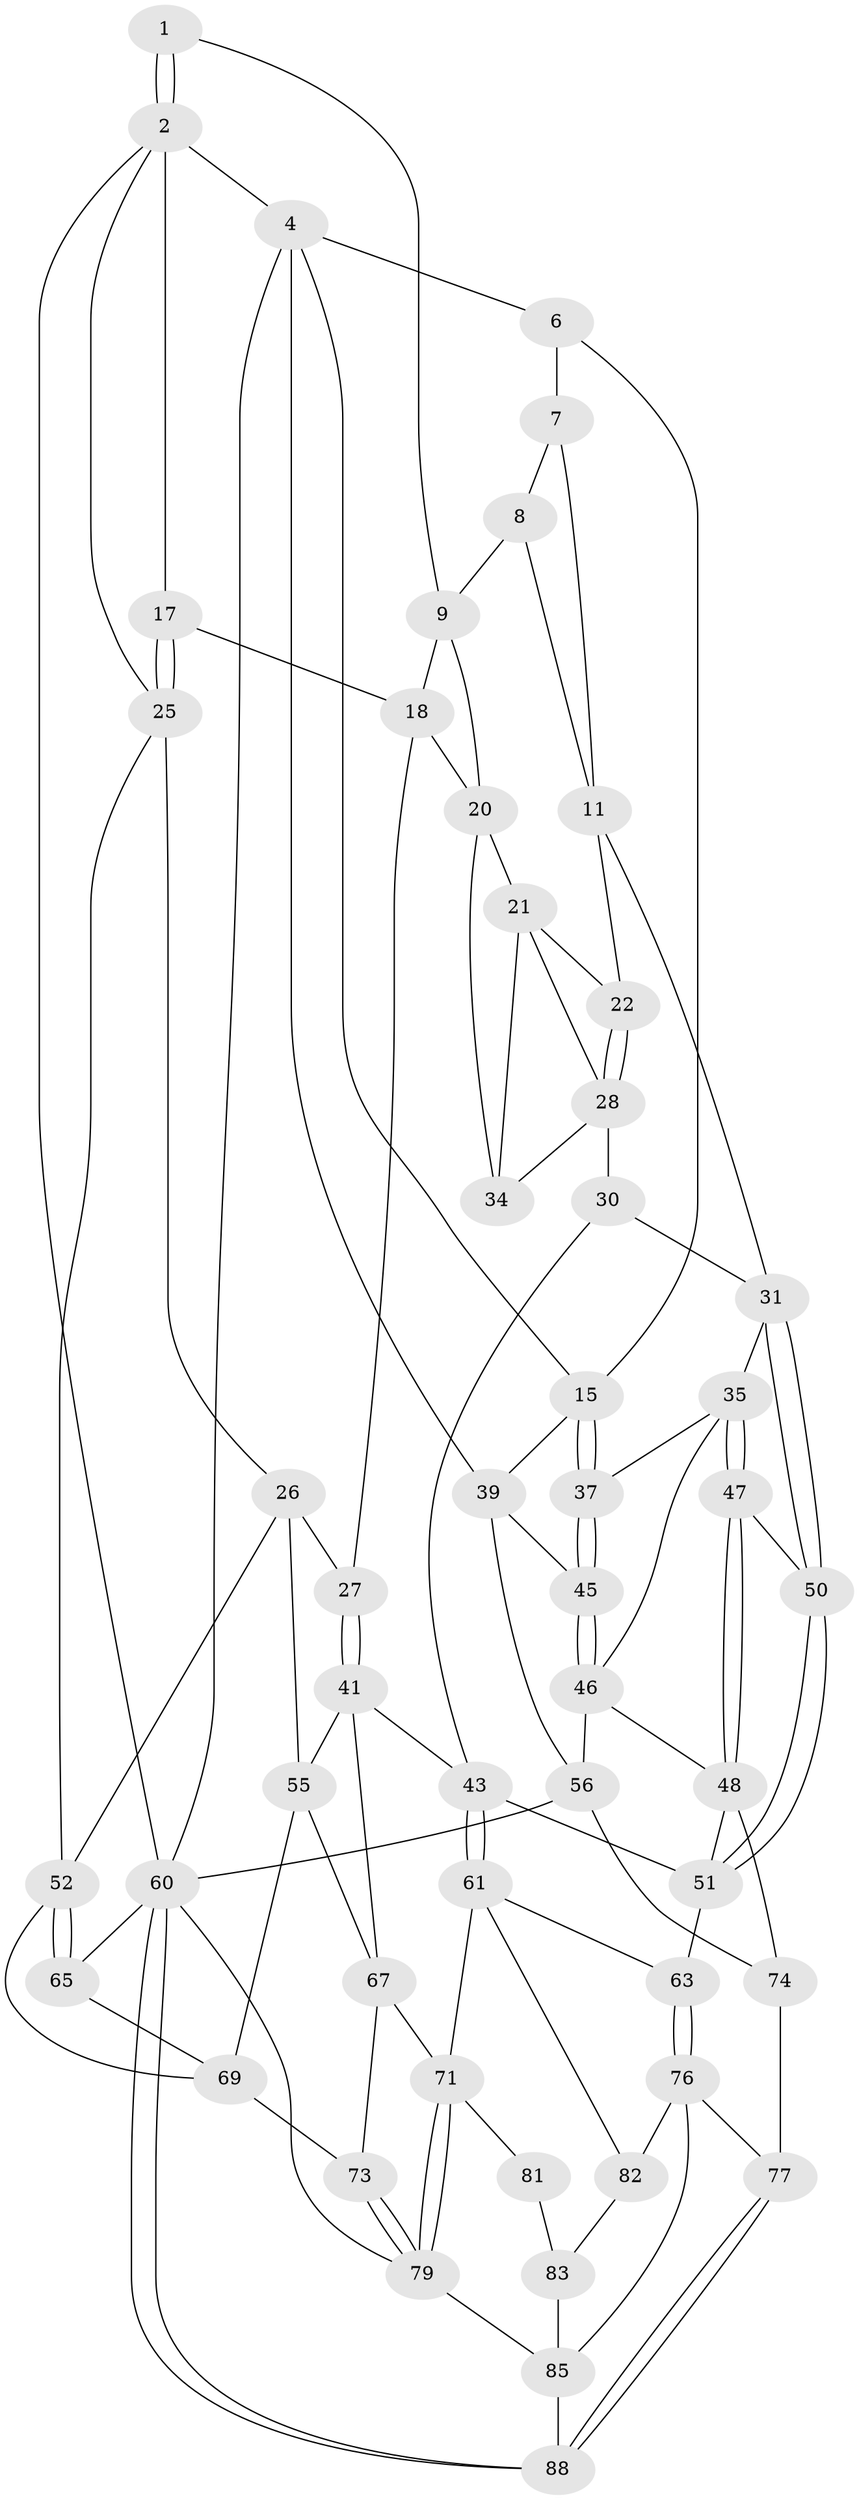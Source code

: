 // original degree distribution, {3: 0.045454545454545456, 5: 0.5, 4: 0.2159090909090909, 6: 0.23863636363636365}
// Generated by graph-tools (version 1.1) at 2025/42/03/06/25 10:42:29]
// undirected, 52 vertices, 112 edges
graph export_dot {
graph [start="1"]
  node [color=gray90,style=filled];
  1 [pos="+0.7457632030525179+0"];
  2 [pos="+1+0",super="+3"];
  4 [pos="+0+0",super="+5"];
  6 [pos="+0+0",super="+14"];
  7 [pos="+0.33961709536253426+0",super="+13"];
  8 [pos="+0.41209400551413655+0",super="+10"];
  9 [pos="+0.6399166859233759+0.12654693182452828",super="+19"];
  11 [pos="+0.46679231508926144+0.2008405216014463",super="+12"];
  15 [pos="+0.15995459240733806+0.33480229073747214",super="+16"];
  17 [pos="+0.8642311770260538+0.14511878377290413"];
  18 [pos="+0.7643798461615292+0.17038268011224775",super="+23"];
  20 [pos="+0.6581053732411578+0.20793876771490705",super="+24"];
  21 [pos="+0.576523272547963+0.28845670403495166",super="+33"];
  22 [pos="+0.49189914142688995+0.2281205502687886"];
  25 [pos="+0.9073322040754428+0.3547878900748263",super="+38"];
  26 [pos="+0.7845979755259644+0.4036553481582683",super="+54"];
  27 [pos="+0.7624157705253852+0.40598672081874504"];
  28 [pos="+0.5170586523395325+0.3112461747144526",super="+29"];
  30 [pos="+0.5227343465269626+0.4319866345637576"];
  31 [pos="+0.3963018560261967+0.389020105032317",super="+32"];
  34 [pos="+0.6198206003399703+0.3638114240423264"];
  35 [pos="+0.19473228164824527+0.3790160898268733",super="+36"];
  37 [pos="+0.16745774075153014+0.35019774229556533"];
  39 [pos="+0+0.3137688333535306",super="+40"];
  41 [pos="+0.6970652574938295+0.5753518197159431",super="+42"];
  43 [pos="+0.5599687275637698+0.5801838468053899",super="+44"];
  45 [pos="+0.07297322210238974+0.4714998364566207"];
  46 [pos="+0.08457697011068364+0.5686486408253276",super="+49"];
  47 [pos="+0.23003630266392588+0.5180870831992881"];
  48 [pos="+0.16492307125383265+0.6619028918712236",super="+58"];
  50 [pos="+0.3601574862572002+0.49529554274404364"];
  51 [pos="+0.3826258358439093+0.5417981708393271",super="+57"];
  52 [pos="+1+0.5149022864264032",super="+53"];
  55 [pos="+0.7856105884608988+0.6270297972153025",super="+66"];
  56 [pos="+0+0.6288013423136074",super="+59"];
  60 [pos="+0+1",super="+64"];
  61 [pos="+0.48243653789239815+0.677369119483584",super="+62"];
  63 [pos="+0.33106408355864464+0.7704653803276659"];
  65 [pos="+1+0.9448500023792998"];
  67 [pos="+0.8237043991943479+0.769327751285788",super="+68"];
  69 [pos="+0.9911354724908656+0.5989407492445771",super="+70"];
  71 [pos="+0.6466595176024735+0.8274498654553036",super="+72"];
  73 [pos="+0.877413417370378+0.803907992031995"];
  74 [pos="+0.10334776064382253+0.7963893914740248",super="+75"];
  76 [pos="+0.2738296373939028+0.8994310839152352",super="+87"];
  77 [pos="+0.2553413414286515+0.9320930228298147",super="+78"];
  79 [pos="+0.7674853263654972+1",super="+80"];
  81 [pos="+0.6081667854202718+0.8322079754744657"];
  82 [pos="+0.4214313751631767+0.8330074450177565"];
  83 [pos="+0.5090807795387822+0.8450896866290223",super="+84"];
  85 [pos="+0.5206219655841875+1",super="+86"];
  88 [pos="+0.2620372451592493+1"];
  1 -- 2;
  1 -- 2;
  1 -- 9;
  2 -- 17;
  2 -- 4;
  2 -- 60;
  2 -- 25;
  4 -- 60;
  4 -- 39;
  4 -- 6;
  4 -- 15;
  6 -- 7 [weight=2];
  6 -- 15;
  7 -- 8;
  7 -- 11;
  8 -- 9;
  8 -- 11;
  9 -- 18;
  9 -- 20;
  11 -- 22;
  11 -- 31;
  15 -- 37;
  15 -- 37;
  15 -- 39;
  17 -- 18;
  17 -- 25;
  17 -- 25;
  18 -- 27;
  18 -- 20;
  20 -- 21;
  20 -- 34;
  21 -- 22;
  21 -- 34;
  21 -- 28;
  22 -- 28;
  22 -- 28;
  25 -- 26;
  25 -- 52;
  26 -- 27;
  26 -- 52;
  26 -- 55;
  27 -- 41;
  27 -- 41;
  28 -- 34;
  28 -- 30;
  30 -- 31;
  30 -- 43;
  31 -- 50;
  31 -- 50;
  31 -- 35;
  35 -- 47;
  35 -- 47;
  35 -- 37;
  35 -- 46;
  37 -- 45;
  37 -- 45;
  39 -- 45;
  39 -- 56;
  41 -- 55;
  41 -- 67;
  41 -- 43;
  43 -- 61;
  43 -- 61;
  43 -- 51;
  45 -- 46;
  45 -- 46;
  46 -- 48;
  46 -- 56;
  47 -- 48;
  47 -- 48;
  47 -- 50;
  48 -- 74;
  48 -- 51;
  50 -- 51;
  50 -- 51;
  51 -- 63;
  52 -- 65;
  52 -- 65;
  52 -- 69;
  55 -- 67;
  55 -- 69;
  56 -- 74;
  56 -- 60;
  60 -- 88;
  60 -- 88;
  60 -- 65;
  60 -- 79;
  61 -- 71;
  61 -- 82;
  61 -- 63;
  63 -- 76;
  63 -- 76;
  65 -- 69;
  67 -- 73;
  67 -- 71;
  69 -- 73;
  71 -- 79;
  71 -- 79;
  71 -- 81;
  73 -- 79;
  73 -- 79;
  74 -- 77 [weight=2];
  76 -- 77;
  76 -- 82;
  76 -- 85;
  77 -- 88;
  77 -- 88;
  79 -- 85;
  81 -- 83;
  82 -- 83;
  83 -- 85;
  85 -- 88;
}
